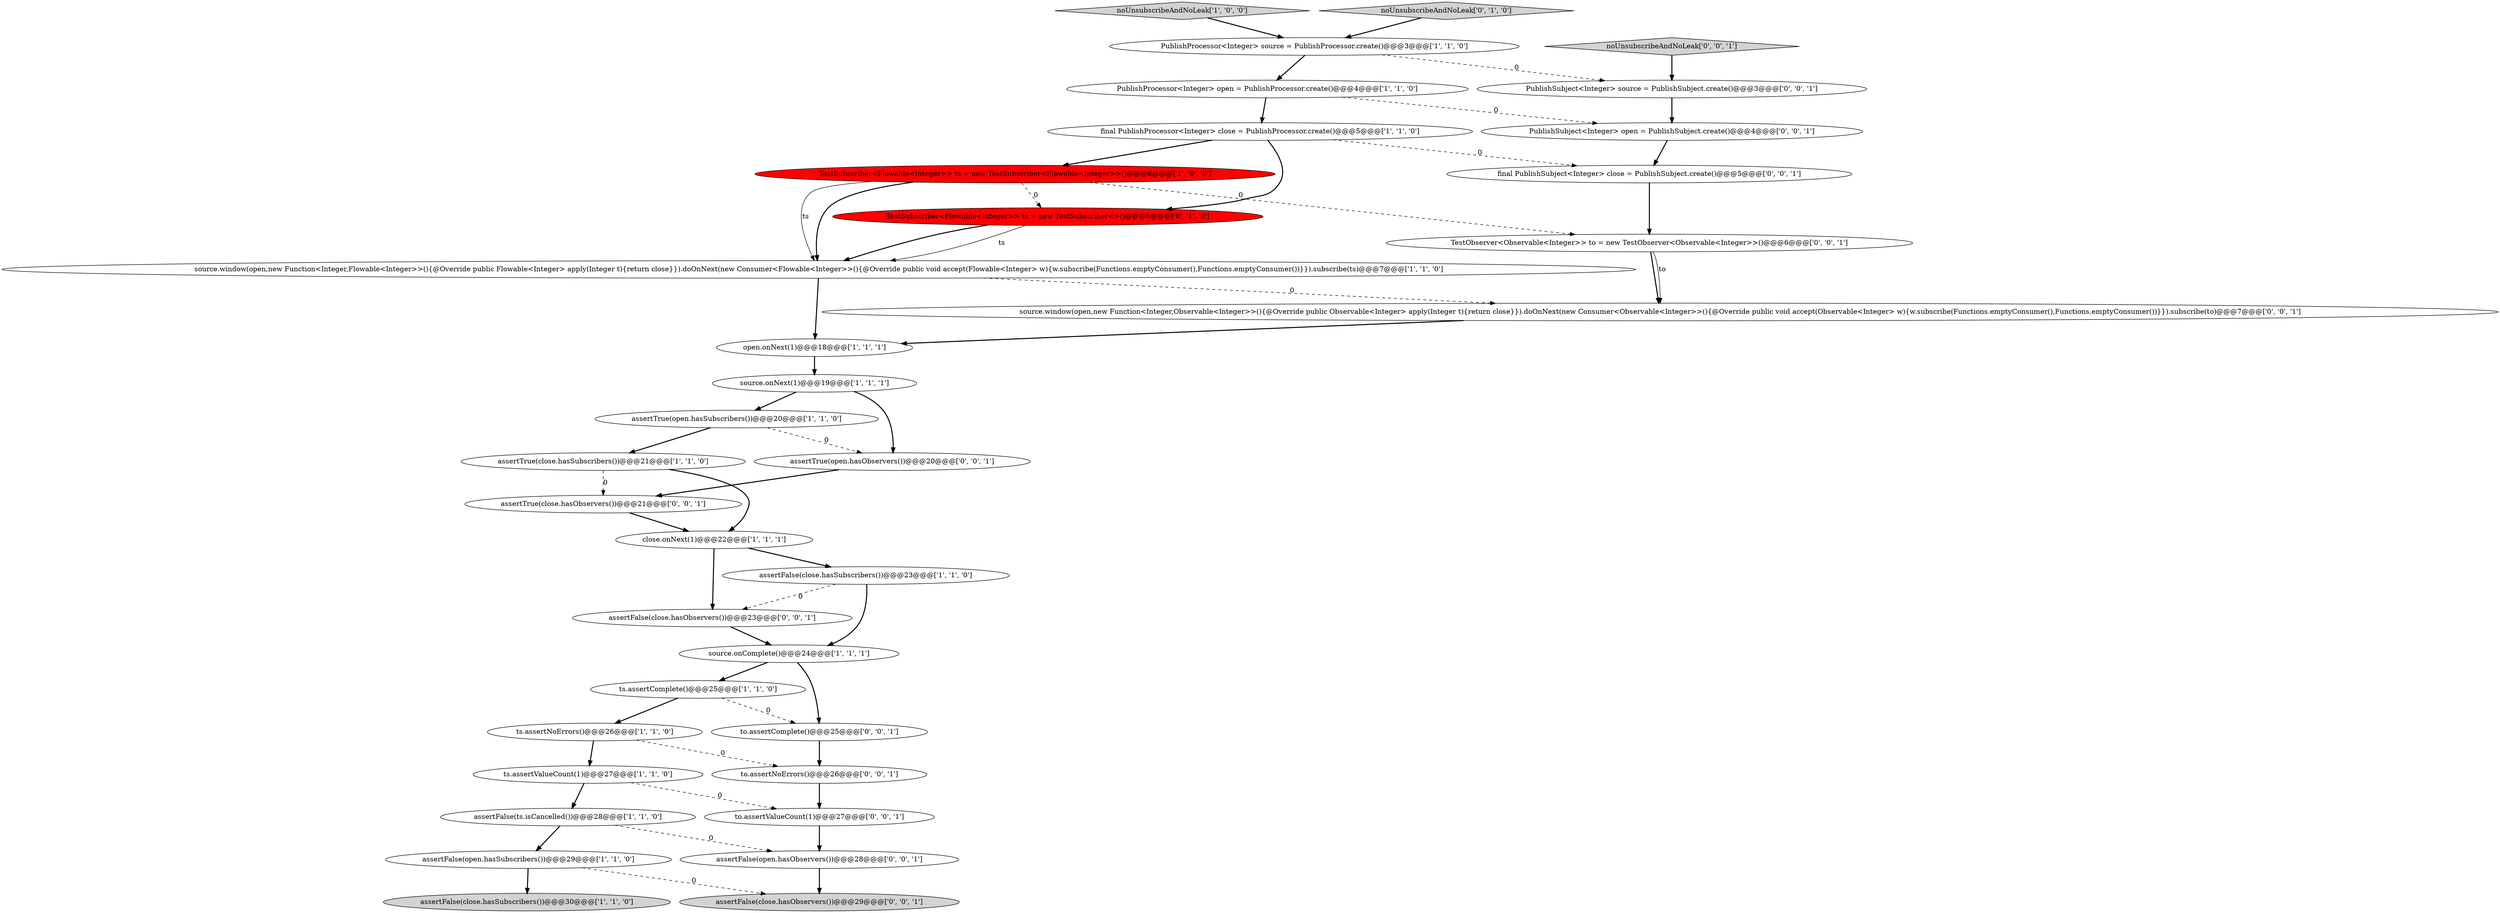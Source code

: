 digraph {
5 [style = filled, label = "assertFalse(open.hasSubscribers())@@@29@@@['1', '1', '0']", fillcolor = white, shape = ellipse image = "AAA0AAABBB1BBB"];
19 [style = filled, label = "TestSubscriber<Flowable<Integer>> ts = new TestSubscriber<>()@@@6@@@['0', '1', '0']", fillcolor = red, shape = ellipse image = "AAA1AAABBB2BBB"];
4 [style = filled, label = "source.onComplete()@@@24@@@['1', '1', '1']", fillcolor = white, shape = ellipse image = "AAA0AAABBB1BBB"];
3 [style = filled, label = "source.window(open,new Function<Integer,Flowable<Integer>>(){@Override public Flowable<Integer> apply(Integer t){return close}}).doOnNext(new Consumer<Flowable<Integer>>(){@Override public void accept(Flowable<Integer> w){w.subscribe(Functions.emptyConsumer(),Functions.emptyConsumer())}}).subscribe(ts)@@@7@@@['1', '1', '0']", fillcolor = white, shape = ellipse image = "AAA0AAABBB1BBB"];
8 [style = filled, label = "assertTrue(open.hasSubscribers())@@@20@@@['1', '1', '0']", fillcolor = white, shape = ellipse image = "AAA0AAABBB1BBB"];
15 [style = filled, label = "ts.assertNoErrors()@@@26@@@['1', '1', '0']", fillcolor = white, shape = ellipse image = "AAA0AAABBB1BBB"];
24 [style = filled, label = "final PublishSubject<Integer> close = PublishSubject.create()@@@5@@@['0', '0', '1']", fillcolor = white, shape = ellipse image = "AAA0AAABBB3BBB"];
7 [style = filled, label = "source.onNext(1)@@@19@@@['1', '1', '1']", fillcolor = white, shape = ellipse image = "AAA0AAABBB1BBB"];
30 [style = filled, label = "to.assertValueCount(1)@@@27@@@['0', '0', '1']", fillcolor = white, shape = ellipse image = "AAA0AAABBB3BBB"];
32 [style = filled, label = "PublishSubject<Integer> open = PublishSubject.create()@@@4@@@['0', '0', '1']", fillcolor = white, shape = ellipse image = "AAA0AAABBB3BBB"];
27 [style = filled, label = "assertTrue(open.hasObservers())@@@20@@@['0', '0', '1']", fillcolor = white, shape = ellipse image = "AAA0AAABBB3BBB"];
0 [style = filled, label = "assertFalse(close.hasSubscribers())@@@30@@@['1', '1', '0']", fillcolor = lightgray, shape = ellipse image = "AAA0AAABBB1BBB"];
25 [style = filled, label = "noUnsubscribeAndNoLeak['0', '0', '1']", fillcolor = lightgray, shape = diamond image = "AAA0AAABBB3BBB"];
12 [style = filled, label = "TestSubscriber<Flowable<Integer>> ts = new TestSubscriber<Flowable<Integer>>()@@@6@@@['1', '0', '0']", fillcolor = red, shape = ellipse image = "AAA1AAABBB1BBB"];
16 [style = filled, label = "noUnsubscribeAndNoLeak['1', '0', '0']", fillcolor = lightgray, shape = diamond image = "AAA0AAABBB1BBB"];
29 [style = filled, label = "PublishSubject<Integer> source = PublishSubject.create()@@@3@@@['0', '0', '1']", fillcolor = white, shape = ellipse image = "AAA0AAABBB3BBB"];
10 [style = filled, label = "PublishProcessor<Integer> source = PublishProcessor.create()@@@3@@@['1', '1', '0']", fillcolor = white, shape = ellipse image = "AAA0AAABBB1BBB"];
34 [style = filled, label = "source.window(open,new Function<Integer,Observable<Integer>>(){@Override public Observable<Integer> apply(Integer t){return close}}).doOnNext(new Consumer<Observable<Integer>>(){@Override public void accept(Observable<Integer> w){w.subscribe(Functions.emptyConsumer(),Functions.emptyConsumer())}}).subscribe(to)@@@7@@@['0', '0', '1']", fillcolor = white, shape = ellipse image = "AAA0AAABBB3BBB"];
21 [style = filled, label = "TestObserver<Observable<Integer>> to = new TestObserver<Observable<Integer>>()@@@6@@@['0', '0', '1']", fillcolor = white, shape = ellipse image = "AAA0AAABBB3BBB"];
6 [style = filled, label = "close.onNext(1)@@@22@@@['1', '1', '1']", fillcolor = white, shape = ellipse image = "AAA0AAABBB1BBB"];
26 [style = filled, label = "to.assertComplete()@@@25@@@['0', '0', '1']", fillcolor = white, shape = ellipse image = "AAA0AAABBB3BBB"];
28 [style = filled, label = "assertTrue(close.hasObservers())@@@21@@@['0', '0', '1']", fillcolor = white, shape = ellipse image = "AAA0AAABBB3BBB"];
23 [style = filled, label = "assertFalse(close.hasObservers())@@@29@@@['0', '0', '1']", fillcolor = lightgray, shape = ellipse image = "AAA0AAABBB3BBB"];
18 [style = filled, label = "PublishProcessor<Integer> open = PublishProcessor.create()@@@4@@@['1', '1', '0']", fillcolor = white, shape = ellipse image = "AAA0AAABBB1BBB"];
22 [style = filled, label = "assertFalse(close.hasObservers())@@@23@@@['0', '0', '1']", fillcolor = white, shape = ellipse image = "AAA0AAABBB3BBB"];
17 [style = filled, label = "ts.assertComplete()@@@25@@@['1', '1', '0']", fillcolor = white, shape = ellipse image = "AAA0AAABBB1BBB"];
11 [style = filled, label = "final PublishProcessor<Integer> close = PublishProcessor.create()@@@5@@@['1', '1', '0']", fillcolor = white, shape = ellipse image = "AAA0AAABBB1BBB"];
14 [style = filled, label = "open.onNext(1)@@@18@@@['1', '1', '1']", fillcolor = white, shape = ellipse image = "AAA0AAABBB1BBB"];
33 [style = filled, label = "assertFalse(open.hasObservers())@@@28@@@['0', '0', '1']", fillcolor = white, shape = ellipse image = "AAA0AAABBB3BBB"];
1 [style = filled, label = "assertFalse(close.hasSubscribers())@@@23@@@['1', '1', '0']", fillcolor = white, shape = ellipse image = "AAA0AAABBB1BBB"];
20 [style = filled, label = "noUnsubscribeAndNoLeak['0', '1', '0']", fillcolor = lightgray, shape = diamond image = "AAA0AAABBB2BBB"];
2 [style = filled, label = "assertFalse(ts.isCancelled())@@@28@@@['1', '1', '0']", fillcolor = white, shape = ellipse image = "AAA0AAABBB1BBB"];
13 [style = filled, label = "assertTrue(close.hasSubscribers())@@@21@@@['1', '1', '0']", fillcolor = white, shape = ellipse image = "AAA0AAABBB1BBB"];
31 [style = filled, label = "to.assertNoErrors()@@@26@@@['0', '0', '1']", fillcolor = white, shape = ellipse image = "AAA0AAABBB3BBB"];
9 [style = filled, label = "ts.assertValueCount(1)@@@27@@@['1', '1', '0']", fillcolor = white, shape = ellipse image = "AAA0AAABBB1BBB"];
10->18 [style = bold, label=""];
1->4 [style = bold, label=""];
28->6 [style = bold, label=""];
4->17 [style = bold, label=""];
30->33 [style = bold, label=""];
9->2 [style = bold, label=""];
16->10 [style = bold, label=""];
6->22 [style = bold, label=""];
21->34 [style = solid, label="to"];
5->23 [style = dashed, label="0"];
27->28 [style = bold, label=""];
18->11 [style = bold, label=""];
3->14 [style = bold, label=""];
21->34 [style = bold, label=""];
4->26 [style = bold, label=""];
11->12 [style = bold, label=""];
25->29 [style = bold, label=""];
11->19 [style = bold, label=""];
10->29 [style = dashed, label="0"];
7->8 [style = bold, label=""];
12->21 [style = dashed, label="0"];
1->22 [style = dashed, label="0"];
19->3 [style = solid, label="ts"];
14->7 [style = bold, label=""];
20->10 [style = bold, label=""];
22->4 [style = bold, label=""];
33->23 [style = bold, label=""];
13->28 [style = dashed, label="0"];
6->1 [style = bold, label=""];
26->31 [style = bold, label=""];
3->34 [style = dashed, label="0"];
12->19 [style = dashed, label="0"];
5->0 [style = bold, label=""];
24->21 [style = bold, label=""];
12->3 [style = solid, label="ts"];
15->9 [style = bold, label=""];
29->32 [style = bold, label=""];
11->24 [style = dashed, label="0"];
31->30 [style = bold, label=""];
17->15 [style = bold, label=""];
15->31 [style = dashed, label="0"];
7->27 [style = bold, label=""];
8->27 [style = dashed, label="0"];
17->26 [style = dashed, label="0"];
2->33 [style = dashed, label="0"];
12->3 [style = bold, label=""];
34->14 [style = bold, label=""];
13->6 [style = bold, label=""];
32->24 [style = bold, label=""];
19->3 [style = bold, label=""];
9->30 [style = dashed, label="0"];
8->13 [style = bold, label=""];
2->5 [style = bold, label=""];
18->32 [style = dashed, label="0"];
}
